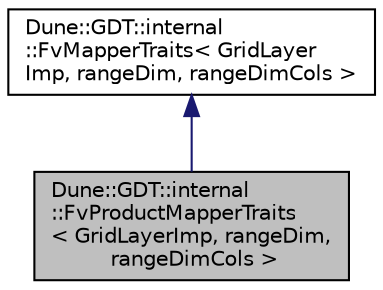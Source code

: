 digraph "Dune::GDT::internal::FvProductMapperTraits&lt; GridLayerImp, rangeDim, rangeDimCols &gt;"
{
  edge [fontname="Helvetica",fontsize="10",labelfontname="Helvetica",labelfontsize="10"];
  node [fontname="Helvetica",fontsize="10",shape=record];
  Node1 [label="Dune::GDT::internal\l::FvProductMapperTraits\l\< GridLayerImp, rangeDim,\l rangeDimCols \>",height=0.2,width=0.4,color="black", fillcolor="grey75", style="filled", fontcolor="black"];
  Node2 -> Node1 [dir="back",color="midnightblue",fontsize="10",style="solid",fontname="Helvetica"];
  Node2 [label="Dune::GDT::internal\l::FvMapperTraits\< GridLayer\lImp, rangeDim, rangeDimCols \>",height=0.2,width=0.4,color="black", fillcolor="white", style="filled",URL="$a00130.html"];
}
